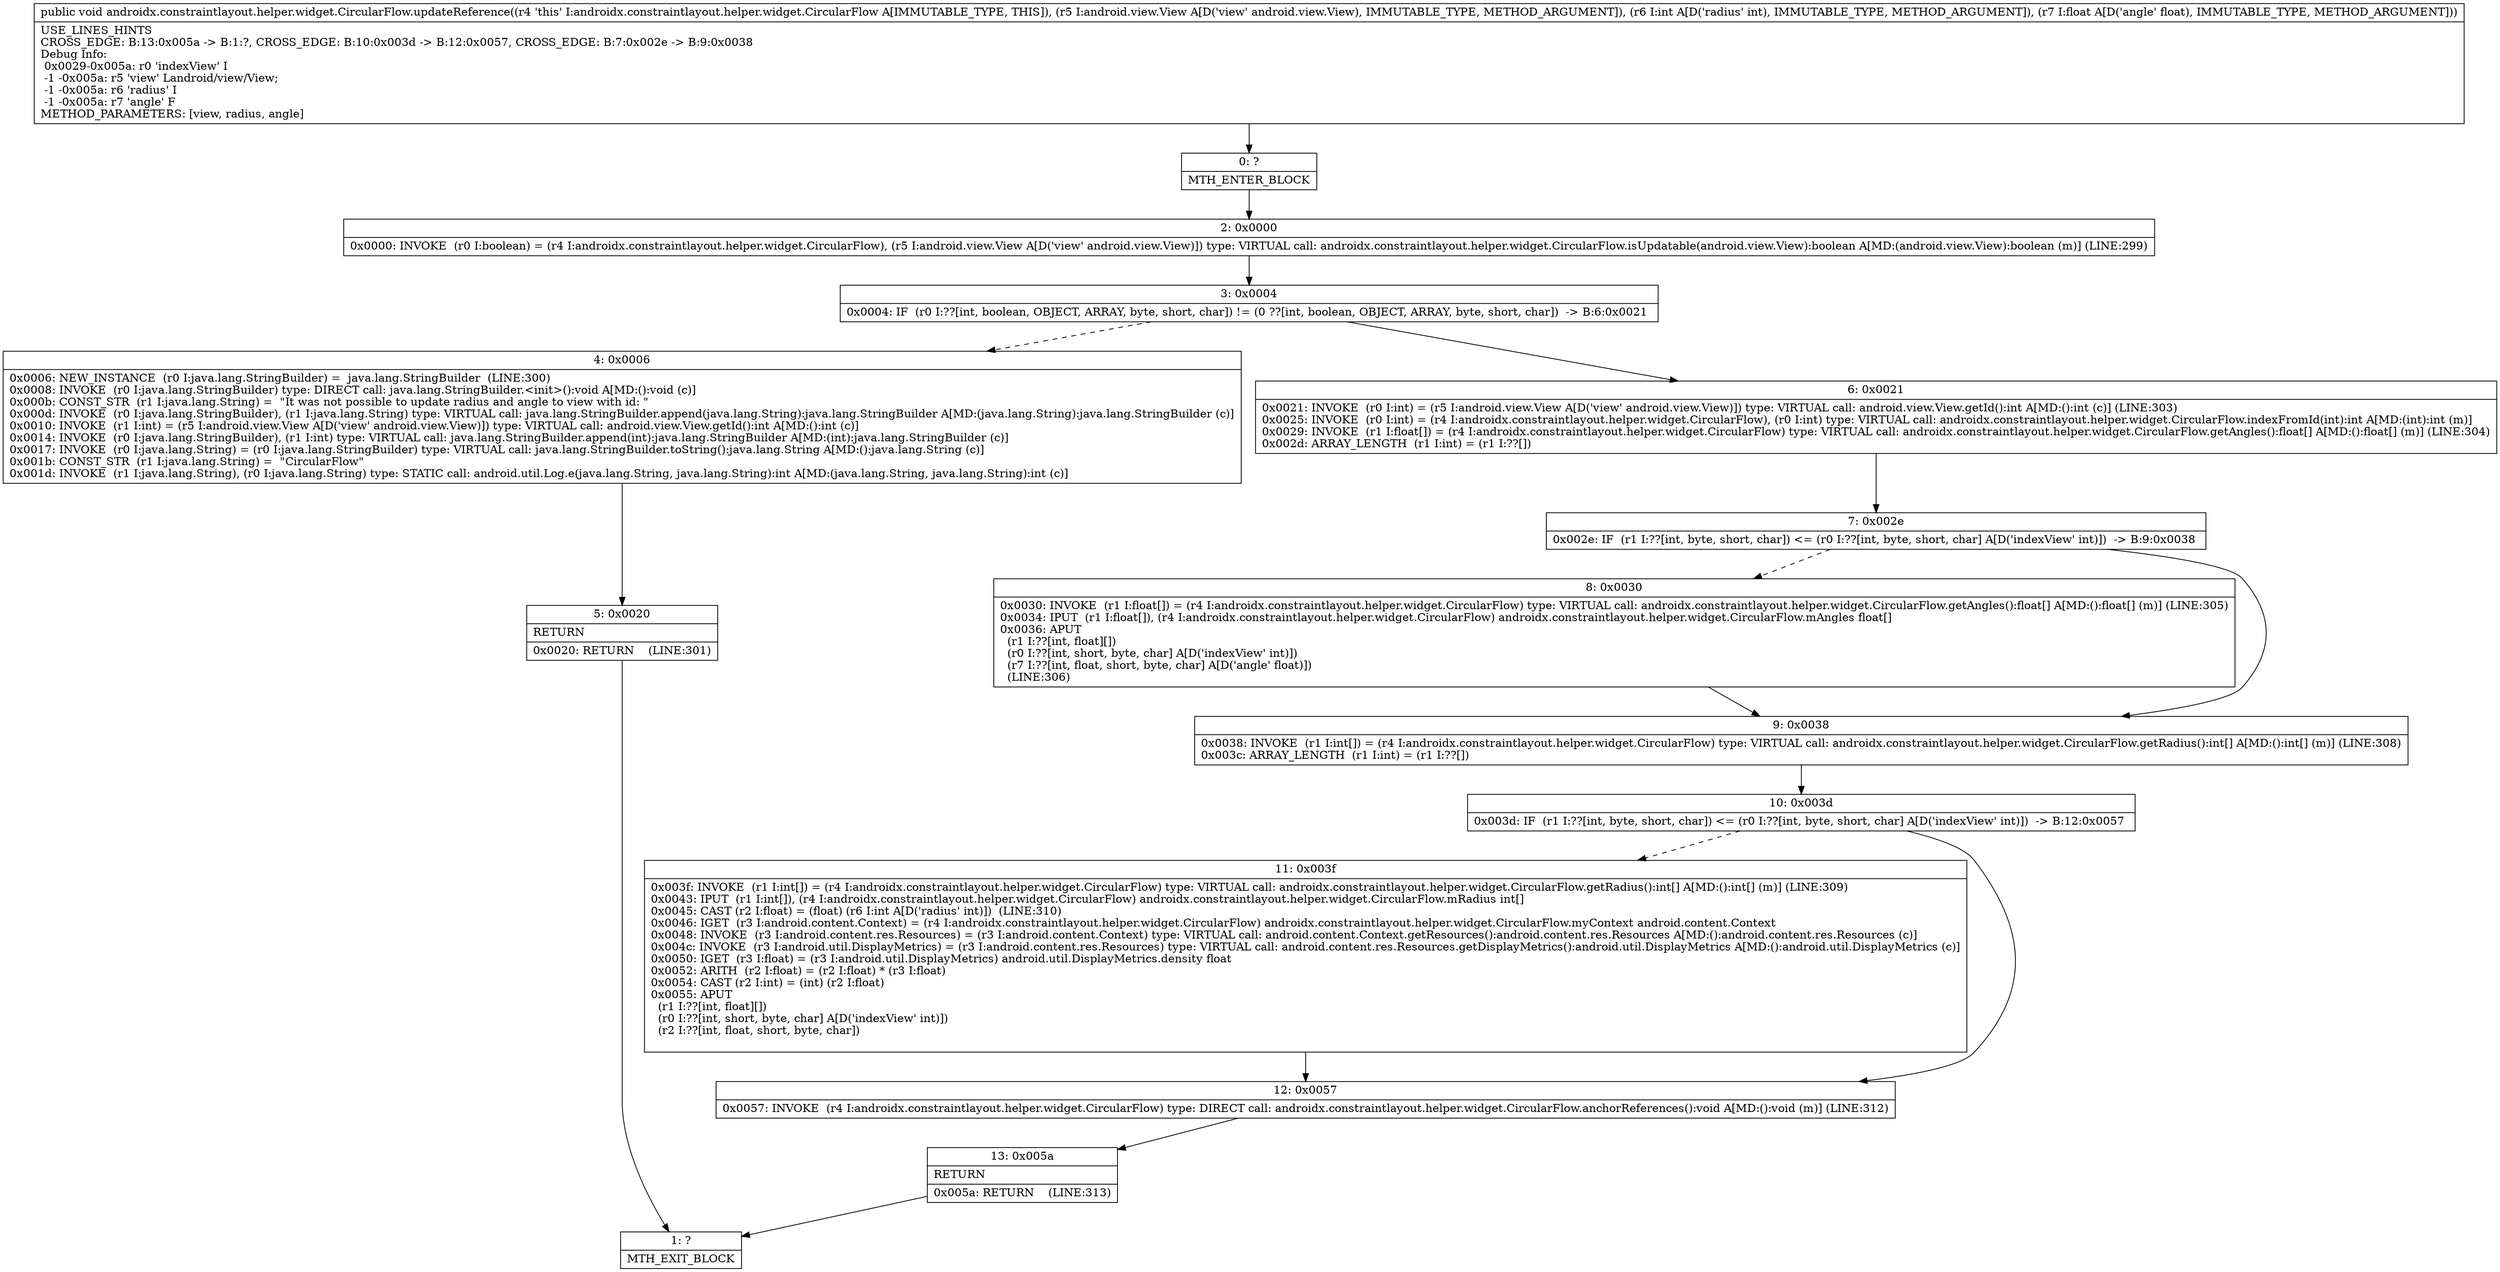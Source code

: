 digraph "CFG forandroidx.constraintlayout.helper.widget.CircularFlow.updateReference(Landroid\/view\/View;IF)V" {
Node_0 [shape=record,label="{0\:\ ?|MTH_ENTER_BLOCK\l}"];
Node_2 [shape=record,label="{2\:\ 0x0000|0x0000: INVOKE  (r0 I:boolean) = (r4 I:androidx.constraintlayout.helper.widget.CircularFlow), (r5 I:android.view.View A[D('view' android.view.View)]) type: VIRTUAL call: androidx.constraintlayout.helper.widget.CircularFlow.isUpdatable(android.view.View):boolean A[MD:(android.view.View):boolean (m)] (LINE:299)\l}"];
Node_3 [shape=record,label="{3\:\ 0x0004|0x0004: IF  (r0 I:??[int, boolean, OBJECT, ARRAY, byte, short, char]) != (0 ??[int, boolean, OBJECT, ARRAY, byte, short, char])  \-\> B:6:0x0021 \l}"];
Node_4 [shape=record,label="{4\:\ 0x0006|0x0006: NEW_INSTANCE  (r0 I:java.lang.StringBuilder) =  java.lang.StringBuilder  (LINE:300)\l0x0008: INVOKE  (r0 I:java.lang.StringBuilder) type: DIRECT call: java.lang.StringBuilder.\<init\>():void A[MD:():void (c)]\l0x000b: CONST_STR  (r1 I:java.lang.String) =  \"It was not possible to update radius and angle to view with id: \" \l0x000d: INVOKE  (r0 I:java.lang.StringBuilder), (r1 I:java.lang.String) type: VIRTUAL call: java.lang.StringBuilder.append(java.lang.String):java.lang.StringBuilder A[MD:(java.lang.String):java.lang.StringBuilder (c)]\l0x0010: INVOKE  (r1 I:int) = (r5 I:android.view.View A[D('view' android.view.View)]) type: VIRTUAL call: android.view.View.getId():int A[MD:():int (c)]\l0x0014: INVOKE  (r0 I:java.lang.StringBuilder), (r1 I:int) type: VIRTUAL call: java.lang.StringBuilder.append(int):java.lang.StringBuilder A[MD:(int):java.lang.StringBuilder (c)]\l0x0017: INVOKE  (r0 I:java.lang.String) = (r0 I:java.lang.StringBuilder) type: VIRTUAL call: java.lang.StringBuilder.toString():java.lang.String A[MD:():java.lang.String (c)]\l0x001b: CONST_STR  (r1 I:java.lang.String) =  \"CircularFlow\" \l0x001d: INVOKE  (r1 I:java.lang.String), (r0 I:java.lang.String) type: STATIC call: android.util.Log.e(java.lang.String, java.lang.String):int A[MD:(java.lang.String, java.lang.String):int (c)]\l}"];
Node_5 [shape=record,label="{5\:\ 0x0020|RETURN\l|0x0020: RETURN    (LINE:301)\l}"];
Node_1 [shape=record,label="{1\:\ ?|MTH_EXIT_BLOCK\l}"];
Node_6 [shape=record,label="{6\:\ 0x0021|0x0021: INVOKE  (r0 I:int) = (r5 I:android.view.View A[D('view' android.view.View)]) type: VIRTUAL call: android.view.View.getId():int A[MD:():int (c)] (LINE:303)\l0x0025: INVOKE  (r0 I:int) = (r4 I:androidx.constraintlayout.helper.widget.CircularFlow), (r0 I:int) type: VIRTUAL call: androidx.constraintlayout.helper.widget.CircularFlow.indexFromId(int):int A[MD:(int):int (m)]\l0x0029: INVOKE  (r1 I:float[]) = (r4 I:androidx.constraintlayout.helper.widget.CircularFlow) type: VIRTUAL call: androidx.constraintlayout.helper.widget.CircularFlow.getAngles():float[] A[MD:():float[] (m)] (LINE:304)\l0x002d: ARRAY_LENGTH  (r1 I:int) = (r1 I:??[]) \l}"];
Node_7 [shape=record,label="{7\:\ 0x002e|0x002e: IF  (r1 I:??[int, byte, short, char]) \<= (r0 I:??[int, byte, short, char] A[D('indexView' int)])  \-\> B:9:0x0038 \l}"];
Node_8 [shape=record,label="{8\:\ 0x0030|0x0030: INVOKE  (r1 I:float[]) = (r4 I:androidx.constraintlayout.helper.widget.CircularFlow) type: VIRTUAL call: androidx.constraintlayout.helper.widget.CircularFlow.getAngles():float[] A[MD:():float[] (m)] (LINE:305)\l0x0034: IPUT  (r1 I:float[]), (r4 I:androidx.constraintlayout.helper.widget.CircularFlow) androidx.constraintlayout.helper.widget.CircularFlow.mAngles float[] \l0x0036: APUT  \l  (r1 I:??[int, float][])\l  (r0 I:??[int, short, byte, char] A[D('indexView' int)])\l  (r7 I:??[int, float, short, byte, char] A[D('angle' float)])\l  (LINE:306)\l}"];
Node_9 [shape=record,label="{9\:\ 0x0038|0x0038: INVOKE  (r1 I:int[]) = (r4 I:androidx.constraintlayout.helper.widget.CircularFlow) type: VIRTUAL call: androidx.constraintlayout.helper.widget.CircularFlow.getRadius():int[] A[MD:():int[] (m)] (LINE:308)\l0x003c: ARRAY_LENGTH  (r1 I:int) = (r1 I:??[]) \l}"];
Node_10 [shape=record,label="{10\:\ 0x003d|0x003d: IF  (r1 I:??[int, byte, short, char]) \<= (r0 I:??[int, byte, short, char] A[D('indexView' int)])  \-\> B:12:0x0057 \l}"];
Node_11 [shape=record,label="{11\:\ 0x003f|0x003f: INVOKE  (r1 I:int[]) = (r4 I:androidx.constraintlayout.helper.widget.CircularFlow) type: VIRTUAL call: androidx.constraintlayout.helper.widget.CircularFlow.getRadius():int[] A[MD:():int[] (m)] (LINE:309)\l0x0043: IPUT  (r1 I:int[]), (r4 I:androidx.constraintlayout.helper.widget.CircularFlow) androidx.constraintlayout.helper.widget.CircularFlow.mRadius int[] \l0x0045: CAST (r2 I:float) = (float) (r6 I:int A[D('radius' int)])  (LINE:310)\l0x0046: IGET  (r3 I:android.content.Context) = (r4 I:androidx.constraintlayout.helper.widget.CircularFlow) androidx.constraintlayout.helper.widget.CircularFlow.myContext android.content.Context \l0x0048: INVOKE  (r3 I:android.content.res.Resources) = (r3 I:android.content.Context) type: VIRTUAL call: android.content.Context.getResources():android.content.res.Resources A[MD:():android.content.res.Resources (c)]\l0x004c: INVOKE  (r3 I:android.util.DisplayMetrics) = (r3 I:android.content.res.Resources) type: VIRTUAL call: android.content.res.Resources.getDisplayMetrics():android.util.DisplayMetrics A[MD:():android.util.DisplayMetrics (c)]\l0x0050: IGET  (r3 I:float) = (r3 I:android.util.DisplayMetrics) android.util.DisplayMetrics.density float \l0x0052: ARITH  (r2 I:float) = (r2 I:float) * (r3 I:float) \l0x0054: CAST (r2 I:int) = (int) (r2 I:float) \l0x0055: APUT  \l  (r1 I:??[int, float][])\l  (r0 I:??[int, short, byte, char] A[D('indexView' int)])\l  (r2 I:??[int, float, short, byte, char])\l \l}"];
Node_12 [shape=record,label="{12\:\ 0x0057|0x0057: INVOKE  (r4 I:androidx.constraintlayout.helper.widget.CircularFlow) type: DIRECT call: androidx.constraintlayout.helper.widget.CircularFlow.anchorReferences():void A[MD:():void (m)] (LINE:312)\l}"];
Node_13 [shape=record,label="{13\:\ 0x005a|RETURN\l|0x005a: RETURN    (LINE:313)\l}"];
MethodNode[shape=record,label="{public void androidx.constraintlayout.helper.widget.CircularFlow.updateReference((r4 'this' I:androidx.constraintlayout.helper.widget.CircularFlow A[IMMUTABLE_TYPE, THIS]), (r5 I:android.view.View A[D('view' android.view.View), IMMUTABLE_TYPE, METHOD_ARGUMENT]), (r6 I:int A[D('radius' int), IMMUTABLE_TYPE, METHOD_ARGUMENT]), (r7 I:float A[D('angle' float), IMMUTABLE_TYPE, METHOD_ARGUMENT]))  | USE_LINES_HINTS\lCROSS_EDGE: B:13:0x005a \-\> B:1:?, CROSS_EDGE: B:10:0x003d \-\> B:12:0x0057, CROSS_EDGE: B:7:0x002e \-\> B:9:0x0038\lDebug Info:\l  0x0029\-0x005a: r0 'indexView' I\l  \-1 \-0x005a: r5 'view' Landroid\/view\/View;\l  \-1 \-0x005a: r6 'radius' I\l  \-1 \-0x005a: r7 'angle' F\lMETHOD_PARAMETERS: [view, radius, angle]\l}"];
MethodNode -> Node_0;Node_0 -> Node_2;
Node_2 -> Node_3;
Node_3 -> Node_4[style=dashed];
Node_3 -> Node_6;
Node_4 -> Node_5;
Node_5 -> Node_1;
Node_6 -> Node_7;
Node_7 -> Node_8[style=dashed];
Node_7 -> Node_9;
Node_8 -> Node_9;
Node_9 -> Node_10;
Node_10 -> Node_11[style=dashed];
Node_10 -> Node_12;
Node_11 -> Node_12;
Node_12 -> Node_13;
Node_13 -> Node_1;
}

